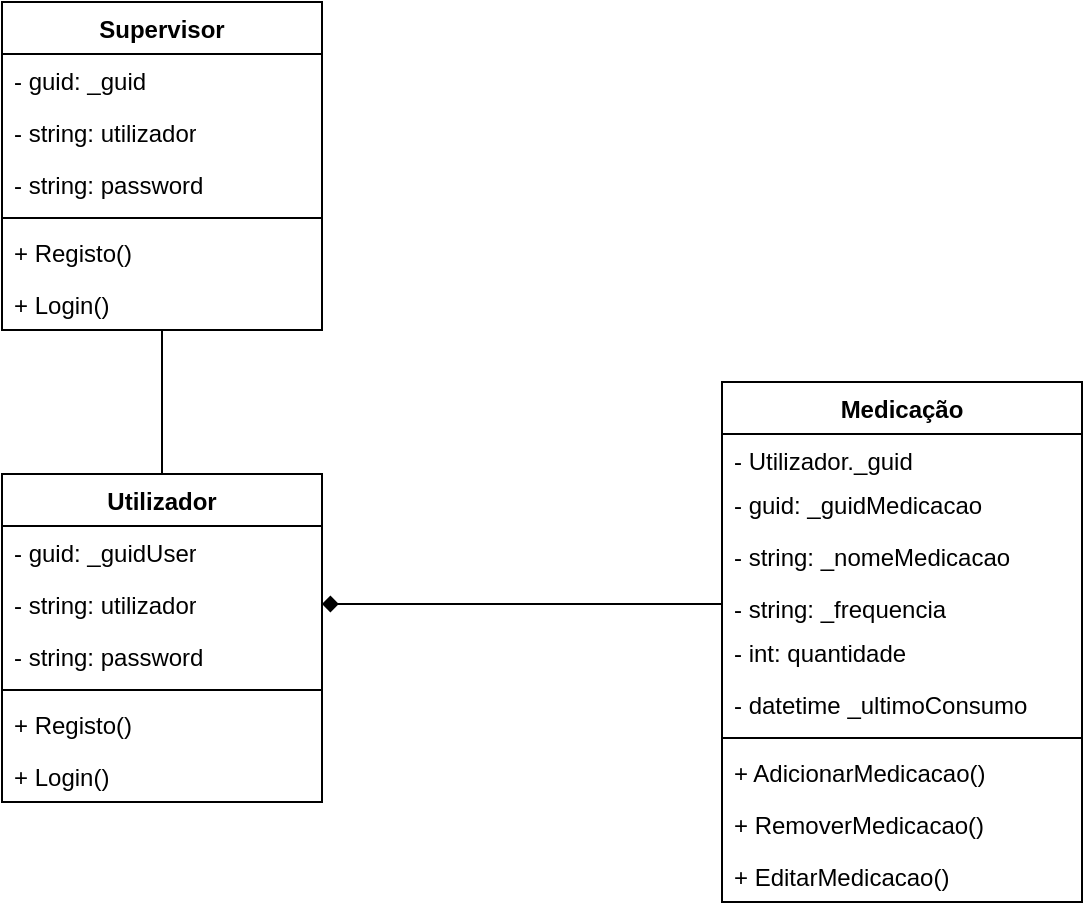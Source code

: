 <mxfile version="24.6.2" type="google" pages="2">
  <diagram id="C5RBs43oDa-KdzZeNtuy" name="Diagrama Classes">
    <mxGraphModel grid="1" page="1" gridSize="10" guides="1" tooltips="1" connect="1" arrows="1" fold="1" pageScale="1" pageWidth="827" pageHeight="1169" math="0" shadow="0">
      <root>
        <mxCell id="WIyWlLk6GJQsqaUBKTNV-0" />
        <mxCell id="WIyWlLk6GJQsqaUBKTNV-1" parent="WIyWlLk6GJQsqaUBKTNV-0" />
        <mxCell id="Ua8HspQ2nzvhV1AG_Kle-0" value="Medicação" style="swimlane;fontStyle=1;align=center;verticalAlign=top;childLayout=stackLayout;horizontal=1;startSize=26;horizontalStack=0;resizeParent=1;resizeParentMax=0;resizeLast=0;collapsible=1;marginBottom=0;whiteSpace=wrap;html=1;" vertex="1" parent="WIyWlLk6GJQsqaUBKTNV-1">
          <mxGeometry x="480" y="522" width="180" height="260" as="geometry" />
        </mxCell>
        <mxCell id="Ua8HspQ2nzvhV1AG_Kle-1" value="&lt;div&gt;- Utilizador._guid&lt;/div&gt;" style="text;strokeColor=none;fillColor=none;align=left;verticalAlign=top;spacingLeft=4;spacingRight=4;overflow=hidden;rotatable=0;points=[[0,0.5],[1,0.5]];portConstraint=eastwest;whiteSpace=wrap;html=1;" vertex="1" parent="Ua8HspQ2nzvhV1AG_Kle-0">
          <mxGeometry y="26" width="180" height="22" as="geometry" />
        </mxCell>
        <mxCell id="Ua8HspQ2nzvhV1AG_Kle-7" value="- guid: _guidMedicacao" style="text;strokeColor=none;fillColor=none;align=left;verticalAlign=top;spacingLeft=4;spacingRight=4;overflow=hidden;rotatable=0;points=[[0,0.5],[1,0.5]];portConstraint=eastwest;whiteSpace=wrap;html=1;" vertex="1" parent="Ua8HspQ2nzvhV1AG_Kle-0">
          <mxGeometry y="48" width="180" height="26" as="geometry" />
        </mxCell>
        <mxCell id="Ua8HspQ2nzvhV1AG_Kle-2" value="- string: _nomeMedicacao" style="text;strokeColor=none;fillColor=none;align=left;verticalAlign=top;spacingLeft=4;spacingRight=4;overflow=hidden;rotatable=0;points=[[0,0.5],[1,0.5]];portConstraint=eastwest;whiteSpace=wrap;html=1;" vertex="1" parent="Ua8HspQ2nzvhV1AG_Kle-0">
          <mxGeometry y="74" width="180" height="26" as="geometry" />
        </mxCell>
        <mxCell id="Ua8HspQ2nzvhV1AG_Kle-3" value="- string: _frequencia" style="text;strokeColor=none;fillColor=none;align=left;verticalAlign=top;spacingLeft=4;spacingRight=4;overflow=hidden;rotatable=0;points=[[0,0.5],[1,0.5]];portConstraint=eastwest;whiteSpace=wrap;html=1;" vertex="1" parent="Ua8HspQ2nzvhV1AG_Kle-0">
          <mxGeometry y="100" width="180" height="22" as="geometry" />
        </mxCell>
        <mxCell id="Ua8HspQ2nzvhV1AG_Kle-4" value="- int: quantidade" style="text;strokeColor=none;fillColor=none;align=left;verticalAlign=top;spacingLeft=4;spacingRight=4;overflow=hidden;rotatable=0;points=[[0,0.5],[1,0.5]];portConstraint=eastwest;whiteSpace=wrap;html=1;" vertex="1" parent="Ua8HspQ2nzvhV1AG_Kle-0">
          <mxGeometry y="122" width="180" height="26" as="geometry" />
        </mxCell>
        <mxCell id="Ua8HspQ2nzvhV1AG_Kle-5" value="- datetime _ultimoConsumo" style="text;strokeColor=none;fillColor=none;align=left;verticalAlign=top;spacingLeft=4;spacingRight=4;overflow=hidden;rotatable=0;points=[[0,0.5],[1,0.5]];portConstraint=eastwest;whiteSpace=wrap;html=1;" vertex="1" parent="Ua8HspQ2nzvhV1AG_Kle-0">
          <mxGeometry y="148" width="180" height="26" as="geometry" />
        </mxCell>
        <mxCell id="Ua8HspQ2nzvhV1AG_Kle-10" value="" style="line;strokeWidth=1;fillColor=none;align=left;verticalAlign=middle;spacingTop=-1;spacingLeft=3;spacingRight=3;rotatable=0;labelPosition=right;points=[];portConstraint=eastwest;strokeColor=inherit;" vertex="1" parent="Ua8HspQ2nzvhV1AG_Kle-0">
          <mxGeometry y="174" width="180" height="8" as="geometry" />
        </mxCell>
        <mxCell id="Ua8HspQ2nzvhV1AG_Kle-11" value="+ AdicionarMedicacao()" style="text;strokeColor=none;fillColor=none;align=left;verticalAlign=top;spacingLeft=4;spacingRight=4;overflow=hidden;rotatable=0;points=[[0,0.5],[1,0.5]];portConstraint=eastwest;whiteSpace=wrap;html=1;" vertex="1" parent="Ua8HspQ2nzvhV1AG_Kle-0">
          <mxGeometry y="182" width="180" height="26" as="geometry" />
        </mxCell>
        <mxCell id="ItHT5uYFLjm0mv92KwGl-12" value="+ RemoverMedicacao()" style="text;strokeColor=none;fillColor=none;align=left;verticalAlign=top;spacingLeft=4;spacingRight=4;overflow=hidden;rotatable=0;points=[[0,0.5],[1,0.5]];portConstraint=eastwest;whiteSpace=wrap;html=1;" vertex="1" parent="Ua8HspQ2nzvhV1AG_Kle-0">
          <mxGeometry y="208" width="180" height="26" as="geometry" />
        </mxCell>
        <mxCell id="ItHT5uYFLjm0mv92KwGl-11" value="+ EditarMedicacao()" style="text;strokeColor=none;fillColor=none;align=left;verticalAlign=top;spacingLeft=4;spacingRight=4;overflow=hidden;rotatable=0;points=[[0,0.5],[1,0.5]];portConstraint=eastwest;whiteSpace=wrap;html=1;" vertex="1" parent="Ua8HspQ2nzvhV1AG_Kle-0">
          <mxGeometry y="234" width="180" height="26" as="geometry" />
        </mxCell>
        <mxCell id="Ua8HspQ2nzvhV1AG_Kle-12" value="Utilizador" style="swimlane;fontStyle=1;align=center;verticalAlign=top;childLayout=stackLayout;horizontal=1;startSize=26;horizontalStack=0;resizeParent=1;resizeParentMax=0;resizeLast=0;collapsible=1;marginBottom=0;whiteSpace=wrap;html=1;" vertex="1" parent="WIyWlLk6GJQsqaUBKTNV-1">
          <mxGeometry x="120" y="568" width="160" height="164" as="geometry" />
        </mxCell>
        <mxCell id="Ua8HspQ2nzvhV1AG_Kle-13" value="- guid: _guidUser" style="text;strokeColor=none;fillColor=none;align=left;verticalAlign=top;spacingLeft=4;spacingRight=4;overflow=hidden;rotatable=0;points=[[0,0.5],[1,0.5]];portConstraint=eastwest;whiteSpace=wrap;html=1;" vertex="1" parent="Ua8HspQ2nzvhV1AG_Kle-12">
          <mxGeometry y="26" width="160" height="26" as="geometry" />
        </mxCell>
        <mxCell id="Ua8HspQ2nzvhV1AG_Kle-14" value="- string: utilizador" style="text;strokeColor=none;fillColor=none;align=left;verticalAlign=top;spacingLeft=4;spacingRight=4;overflow=hidden;rotatable=0;points=[[0,0.5],[1,0.5]];portConstraint=eastwest;whiteSpace=wrap;html=1;" vertex="1" parent="Ua8HspQ2nzvhV1AG_Kle-12">
          <mxGeometry y="52" width="160" height="26" as="geometry" />
        </mxCell>
        <mxCell id="Ua8HspQ2nzvhV1AG_Kle-15" value="- string: password" style="text;strokeColor=none;fillColor=none;align=left;verticalAlign=top;spacingLeft=4;spacingRight=4;overflow=hidden;rotatable=0;points=[[0,0.5],[1,0.5]];portConstraint=eastwest;whiteSpace=wrap;html=1;" vertex="1" parent="Ua8HspQ2nzvhV1AG_Kle-12">
          <mxGeometry y="78" width="160" height="26" as="geometry" />
        </mxCell>
        <mxCell id="Ua8HspQ2nzvhV1AG_Kle-20" value="" style="line;strokeWidth=1;fillColor=none;align=left;verticalAlign=middle;spacingTop=-1;spacingLeft=3;spacingRight=3;rotatable=0;labelPosition=right;points=[];portConstraint=eastwest;strokeColor=inherit;" vertex="1" parent="Ua8HspQ2nzvhV1AG_Kle-12">
          <mxGeometry y="104" width="160" height="8" as="geometry" />
        </mxCell>
        <mxCell id="Ua8HspQ2nzvhV1AG_Kle-21" value="+ Registo()" style="text;strokeColor=none;fillColor=none;align=left;verticalAlign=top;spacingLeft=4;spacingRight=4;overflow=hidden;rotatable=0;points=[[0,0.5],[1,0.5]];portConstraint=eastwest;whiteSpace=wrap;html=1;" vertex="1" parent="Ua8HspQ2nzvhV1AG_Kle-12">
          <mxGeometry y="112" width="160" height="26" as="geometry" />
        </mxCell>
        <mxCell id="ItHT5uYFLjm0mv92KwGl-3" value="+ Login()" style="text;strokeColor=none;fillColor=none;align=left;verticalAlign=top;spacingLeft=4;spacingRight=4;overflow=hidden;rotatable=0;points=[[0,0.5],[1,0.5]];portConstraint=eastwest;whiteSpace=wrap;html=1;" vertex="1" parent="Ua8HspQ2nzvhV1AG_Kle-12">
          <mxGeometry y="138" width="160" height="26" as="geometry" />
        </mxCell>
        <mxCell id="ItHT5uYFLjm0mv92KwGl-1" style="edgeStyle=orthogonalEdgeStyle;rounded=0;orthogonalLoop=1;jettySize=auto;html=1;entryX=1;entryY=0.5;entryDx=0;entryDy=0;endArrow=diamond;endFill=1;" edge="1" parent="WIyWlLk6GJQsqaUBKTNV-1" source="Ua8HspQ2nzvhV1AG_Kle-3" target="Ua8HspQ2nzvhV1AG_Kle-14">
          <mxGeometry relative="1" as="geometry" />
        </mxCell>
        <mxCell id="rEIFWsR_qhyxVoKPinCA-0" style="edgeStyle=orthogonalEdgeStyle;rounded=0;orthogonalLoop=1;jettySize=auto;html=1;entryX=0.5;entryY=0;entryDx=0;entryDy=0;endArrow=none;endFill=0;" edge="1" parent="WIyWlLk6GJQsqaUBKTNV-1" source="ItHT5uYFLjm0mv92KwGl-4" target="Ua8HspQ2nzvhV1AG_Kle-12">
          <mxGeometry relative="1" as="geometry" />
        </mxCell>
        <mxCell id="ItHT5uYFLjm0mv92KwGl-4" value="Supervisor" style="swimlane;fontStyle=1;align=center;verticalAlign=top;childLayout=stackLayout;horizontal=1;startSize=26;horizontalStack=0;resizeParent=1;resizeParentMax=0;resizeLast=0;collapsible=1;marginBottom=0;whiteSpace=wrap;html=1;" vertex="1" parent="WIyWlLk6GJQsqaUBKTNV-1">
          <mxGeometry x="120" y="332" width="160" height="164" as="geometry" />
        </mxCell>
        <mxCell id="ItHT5uYFLjm0mv92KwGl-5" value="- guid: _guid" style="text;strokeColor=none;fillColor=none;align=left;verticalAlign=top;spacingLeft=4;spacingRight=4;overflow=hidden;rotatable=0;points=[[0,0.5],[1,0.5]];portConstraint=eastwest;whiteSpace=wrap;html=1;" vertex="1" parent="ItHT5uYFLjm0mv92KwGl-4">
          <mxGeometry y="26" width="160" height="26" as="geometry" />
        </mxCell>
        <mxCell id="ItHT5uYFLjm0mv92KwGl-6" value="- string: utilizador" style="text;strokeColor=none;fillColor=none;align=left;verticalAlign=top;spacingLeft=4;spacingRight=4;overflow=hidden;rotatable=0;points=[[0,0.5],[1,0.5]];portConstraint=eastwest;whiteSpace=wrap;html=1;" vertex="1" parent="ItHT5uYFLjm0mv92KwGl-4">
          <mxGeometry y="52" width="160" height="26" as="geometry" />
        </mxCell>
        <mxCell id="ItHT5uYFLjm0mv92KwGl-7" value="- string: password" style="text;strokeColor=none;fillColor=none;align=left;verticalAlign=top;spacingLeft=4;spacingRight=4;overflow=hidden;rotatable=0;points=[[0,0.5],[1,0.5]];portConstraint=eastwest;whiteSpace=wrap;html=1;" vertex="1" parent="ItHT5uYFLjm0mv92KwGl-4">
          <mxGeometry y="78" width="160" height="26" as="geometry" />
        </mxCell>
        <mxCell id="ItHT5uYFLjm0mv92KwGl-8" value="" style="line;strokeWidth=1;fillColor=none;align=left;verticalAlign=middle;spacingTop=-1;spacingLeft=3;spacingRight=3;rotatable=0;labelPosition=right;points=[];portConstraint=eastwest;strokeColor=inherit;" vertex="1" parent="ItHT5uYFLjm0mv92KwGl-4">
          <mxGeometry y="104" width="160" height="8" as="geometry" />
        </mxCell>
        <mxCell id="ItHT5uYFLjm0mv92KwGl-9" value="+ Registo()" style="text;strokeColor=none;fillColor=none;align=left;verticalAlign=top;spacingLeft=4;spacingRight=4;overflow=hidden;rotatable=0;points=[[0,0.5],[1,0.5]];portConstraint=eastwest;whiteSpace=wrap;html=1;" vertex="1" parent="ItHT5uYFLjm0mv92KwGl-4">
          <mxGeometry y="112" width="160" height="26" as="geometry" />
        </mxCell>
        <mxCell id="ItHT5uYFLjm0mv92KwGl-10" value="+ Login()" style="text;strokeColor=none;fillColor=none;align=left;verticalAlign=top;spacingLeft=4;spacingRight=4;overflow=hidden;rotatable=0;points=[[0,0.5],[1,0.5]];portConstraint=eastwest;whiteSpace=wrap;html=1;" vertex="1" parent="ItHT5uYFLjm0mv92KwGl-4">
          <mxGeometry y="138" width="160" height="26" as="geometry" />
        </mxCell>
      </root>
    </mxGraphModel>
  </diagram>
  <diagram id="oe_6RaQGzWCQTCldnKej" name="Use-Case">
    <mxGraphModel grid="1" page="1" gridSize="10" guides="1" tooltips="1" connect="1" arrows="1" fold="1" pageScale="1" pageWidth="827" pageHeight="1169" math="0" shadow="0">
      <root>
        <mxCell id="0" />
        <mxCell id="1" parent="0" />
        <mxCell id="_th4H0I9rESN1cnwQgH5-21" value="" style="rounded=0;whiteSpace=wrap;html=1;fillColor=none;dashed=1;" vertex="1" parent="1">
          <mxGeometry x="400" y="200" width="160" height="680" as="geometry" />
        </mxCell>
        <mxCell id="_th4H0I9rESN1cnwQgH5-11" style="edgeStyle=orthogonalEdgeStyle;rounded=0;orthogonalLoop=1;jettySize=auto;html=1;entryX=0;entryY=0.5;entryDx=0;entryDy=0;" edge="1" parent="1" source="_th4H0I9rESN1cnwQgH5-5" target="_th4H0I9rESN1cnwQgH5-6">
          <mxGeometry relative="1" as="geometry" />
        </mxCell>
        <mxCell id="_th4H0I9rESN1cnwQgH5-14" style="edgeStyle=orthogonalEdgeStyle;rounded=0;orthogonalLoop=1;jettySize=auto;html=1;entryX=0;entryY=0.5;entryDx=0;entryDy=0;" edge="1" parent="1" source="_th4H0I9rESN1cnwQgH5-5" target="_th4H0I9rESN1cnwQgH5-7">
          <mxGeometry relative="1" as="geometry" />
        </mxCell>
        <mxCell id="_th4H0I9rESN1cnwQgH5-15" style="edgeStyle=orthogonalEdgeStyle;rounded=0;orthogonalLoop=1;jettySize=auto;html=1;entryX=0;entryY=0.5;entryDx=0;entryDy=0;" edge="1" parent="1" source="_th4H0I9rESN1cnwQgH5-5" target="_th4H0I9rESN1cnwQgH5-8">
          <mxGeometry relative="1" as="geometry" />
        </mxCell>
        <mxCell id="_th4H0I9rESN1cnwQgH5-16" style="edgeStyle=orthogonalEdgeStyle;rounded=0;orthogonalLoop=1;jettySize=auto;html=1;entryX=0;entryY=0.5;entryDx=0;entryDy=0;" edge="1" parent="1" source="_th4H0I9rESN1cnwQgH5-5" target="_th4H0I9rESN1cnwQgH5-9">
          <mxGeometry relative="1" as="geometry" />
        </mxCell>
        <mxCell id="_th4H0I9rESN1cnwQgH5-5" value="" style="shape=actor;whiteSpace=wrap;html=1;" vertex="1" parent="1">
          <mxGeometry x="120" y="519" width="40" height="60" as="geometry" />
        </mxCell>
        <mxCell id="_th4H0I9rESN1cnwQgH5-6" value="Adicionar Medicação" style="ellipse;whiteSpace=wrap;html=1;" vertex="1" parent="1">
          <mxGeometry x="420" y="239" width="120" height="80" as="geometry" />
        </mxCell>
        <mxCell id="_th4H0I9rESN1cnwQgH5-7" value="Eliminar Medicação" style="ellipse;whiteSpace=wrap;html=1;" vertex="1" parent="1">
          <mxGeometry x="420" y="409" width="120" height="80" as="geometry" />
        </mxCell>
        <mxCell id="_th4H0I9rESN1cnwQgH5-8" value="Atualizar Medicação" style="ellipse;whiteSpace=wrap;html=1;" vertex="1" parent="1">
          <mxGeometry x="420" y="579" width="120" height="80" as="geometry" />
        </mxCell>
        <mxCell id="_th4H0I9rESN1cnwQgH5-9" value="Visualizar Medicação" style="ellipse;whiteSpace=wrap;html=1;" vertex="1" parent="1">
          <mxGeometry x="420" y="749" width="120" height="80" as="geometry" />
        </mxCell>
      </root>
    </mxGraphModel>
  </diagram>
</mxfile>
